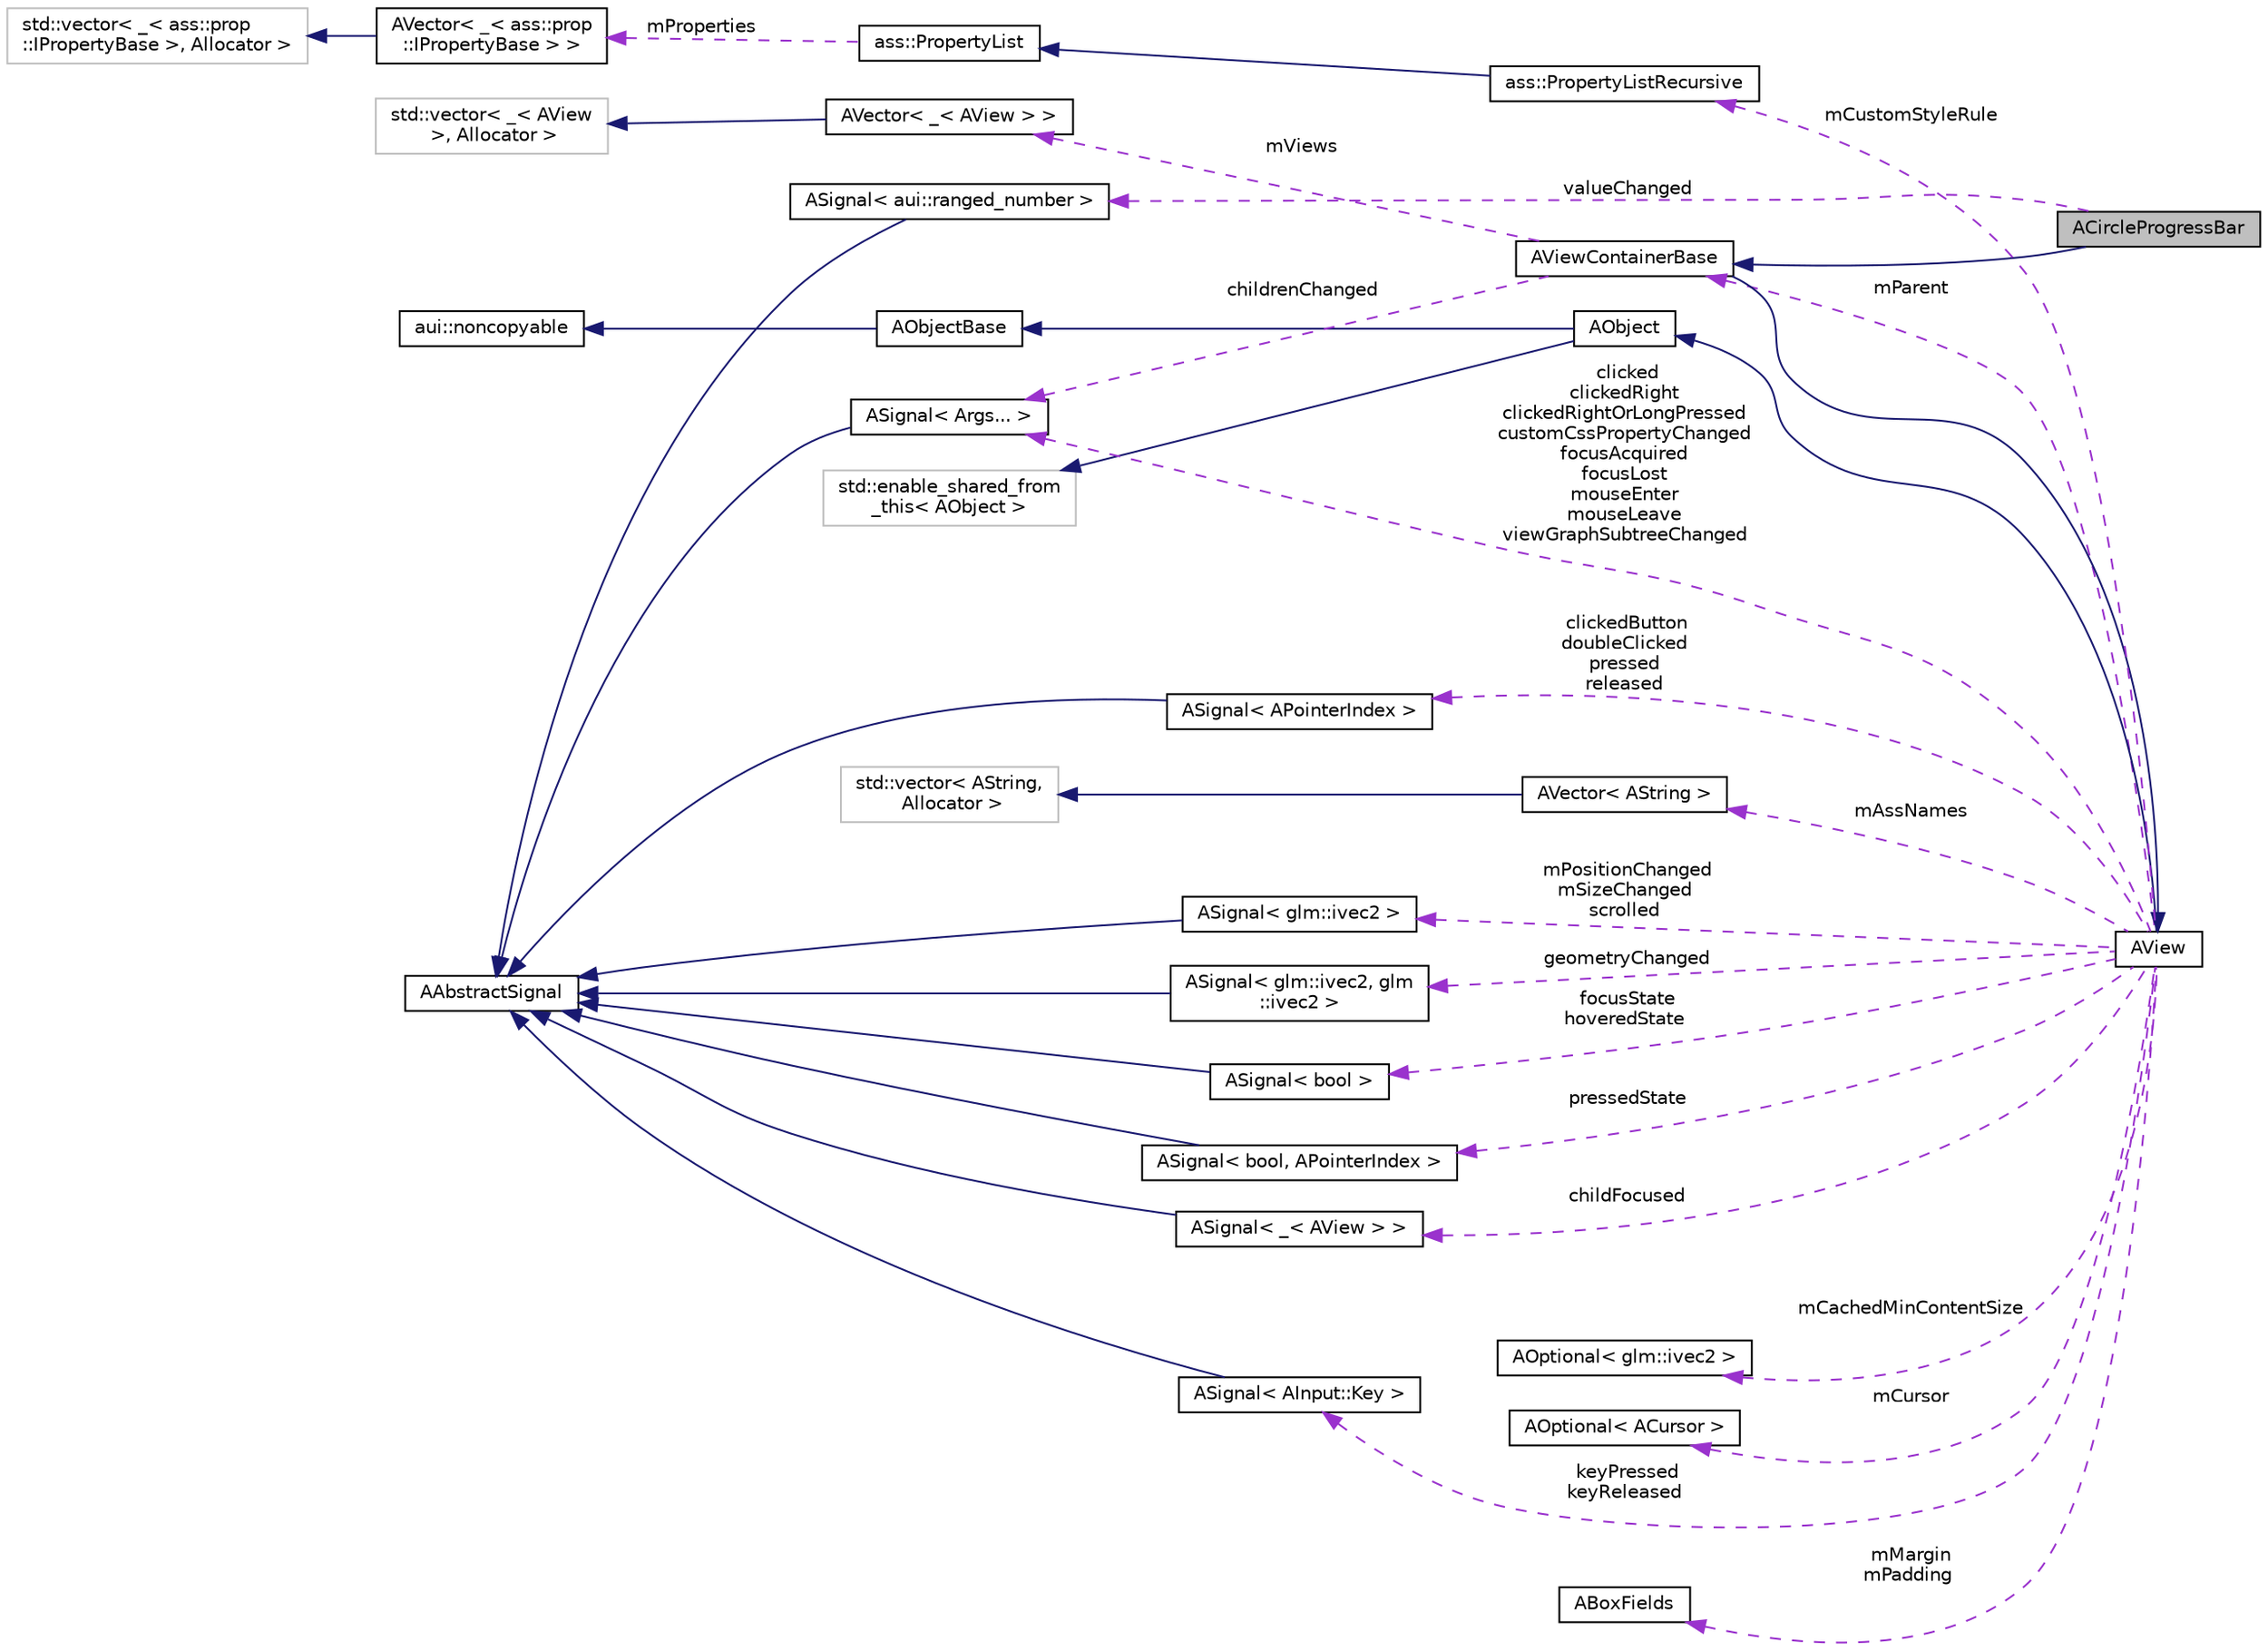digraph "ACircleProgressBar"
{
 // LATEX_PDF_SIZE
  edge [fontname="Helvetica",fontsize="10",labelfontname="Helvetica",labelfontsize="10"];
  node [fontname="Helvetica",fontsize="10",shape=record];
  rankdir="LR";
  Node1 [label="ACircleProgressBar",height=0.2,width=0.4,color="black", fillcolor="grey75", style="filled", fontcolor="black",tooltip="A circle-shaped progress bar."];
  Node2 -> Node1 [dir="back",color="midnightblue",fontsize="10",style="solid",fontname="Helvetica"];
  Node2 [label="AViewContainerBase",height=0.2,width=0.4,color="black", fillcolor="white", style="filled",URL="$classAViewContainerBase.html",tooltip="A view that represents a set of views."];
  Node3 -> Node2 [dir="back",color="midnightblue",fontsize="10",style="solid",fontname="Helvetica"];
  Node3 [label="AView",height=0.2,width=0.4,color="black", fillcolor="white", style="filled",URL="$classAView.html",tooltip="Base class of all UI objects."];
  Node4 -> Node3 [dir="back",color="midnightblue",fontsize="10",style="solid",fontname="Helvetica"];
  Node4 [label="AObject",height=0.2,width=0.4,color="black", fillcolor="white", style="filled",URL="$classAObject.html",tooltip="A base object class."];
  Node5 -> Node4 [dir="back",color="midnightblue",fontsize="10",style="solid",fontname="Helvetica"];
  Node5 [label="AObjectBase",height=0.2,width=0.4,color="black", fillcolor="white", style="filled",URL="$classAObjectBase.html",tooltip=" "];
  Node6 -> Node5 [dir="back",color="midnightblue",fontsize="10",style="solid",fontname="Helvetica"];
  Node6 [label="aui::noncopyable",height=0.2,width=0.4,color="black", fillcolor="white", style="filled",URL="$structaui_1_1noncopyable.html",tooltip="Forbids copy of your class."];
  Node7 -> Node4 [dir="back",color="midnightblue",fontsize="10",style="solid",fontname="Helvetica"];
  Node7 [label="std::enable_shared_from\l_this\< AObject \>",height=0.2,width=0.4,color="grey75", fillcolor="white", style="filled",tooltip=" "];
  Node2 -> Node3 [dir="back",color="darkorchid3",fontsize="10",style="dashed",label=" mParent" ,fontname="Helvetica"];
  Node8 -> Node3 [dir="back",color="darkorchid3",fontsize="10",style="dashed",label=" mAssNames" ,fontname="Helvetica"];
  Node8 [label="AVector\< AString \>",height=0.2,width=0.4,color="black", fillcolor="white", style="filled",URL="$classAVector.html",tooltip=" "];
  Node9 -> Node8 [dir="back",color="midnightblue",fontsize="10",style="solid",fontname="Helvetica"];
  Node9 [label="std::vector\< AString,\l Allocator \>",height=0.2,width=0.4,color="grey75", fillcolor="white", style="filled",tooltip=" "];
  Node10 -> Node3 [dir="back",color="darkorchid3",fontsize="10",style="dashed",label=" clicked\nclickedRight\nclickedRightOrLongPressed\ncustomCssPropertyChanged\nfocusAcquired\nfocusLost\nmouseEnter\nmouseLeave\nviewGraphSubtreeChanged" ,fontname="Helvetica"];
  Node10 [label="ASignal\< Args... \>",height=0.2,width=0.4,color="black", fillcolor="white", style="filled",URL="$classASignal.html",tooltip=" "];
  Node11 -> Node10 [dir="back",color="midnightblue",fontsize="10",style="solid",fontname="Helvetica"];
  Node11 [label="AAbstractSignal",height=0.2,width=0.4,color="black", fillcolor="white", style="filled",URL="$classAAbstractSignal.html",tooltip="Base class for signal."];
  Node12 -> Node3 [dir="back",color="darkorchid3",fontsize="10",style="dashed",label=" mCustomStyleRule" ,fontname="Helvetica"];
  Node12 [label="ass::PropertyListRecursive",height=0.2,width=0.4,color="black", fillcolor="white", style="filled",URL="$structass_1_1PropertyListRecursive.html",tooltip=" "];
  Node13 -> Node12 [dir="back",color="midnightblue",fontsize="10",style="solid",fontname="Helvetica"];
  Node13 [label="ass::PropertyList",height=0.2,width=0.4,color="black", fillcolor="white", style="filled",URL="$structass_1_1PropertyList.html",tooltip=" "];
  Node14 -> Node13 [dir="back",color="darkorchid3",fontsize="10",style="dashed",label=" mProperties" ,fontname="Helvetica"];
  Node14 [label="AVector\< _\< ass::prop\l::IPropertyBase \> \>",height=0.2,width=0.4,color="black", fillcolor="white", style="filled",URL="$classAVector.html",tooltip=" "];
  Node15 -> Node14 [dir="back",color="midnightblue",fontsize="10",style="solid",fontname="Helvetica"];
  Node15 [label="std::vector\< _\< ass::prop\l::IPropertyBase \>, Allocator \>",height=0.2,width=0.4,color="grey75", fillcolor="white", style="filled",tooltip=" "];
  Node16 -> Node3 [dir="back",color="darkorchid3",fontsize="10",style="dashed",label=" childFocused" ,fontname="Helvetica"];
  Node16 [label="ASignal\< _\< AView \> \>",height=0.2,width=0.4,color="black", fillcolor="white", style="filled",URL="$classASignal.html",tooltip=" "];
  Node11 -> Node16 [dir="back",color="midnightblue",fontsize="10",style="solid",fontname="Helvetica"];
  Node17 -> Node3 [dir="back",color="darkorchid3",fontsize="10",style="dashed",label=" keyPressed\nkeyReleased" ,fontname="Helvetica"];
  Node17 [label="ASignal\< AInput::Key \>",height=0.2,width=0.4,color="black", fillcolor="white", style="filled",URL="$classASignal.html",tooltip=" "];
  Node11 -> Node17 [dir="back",color="midnightblue",fontsize="10",style="solid",fontname="Helvetica"];
  Node18 -> Node3 [dir="back",color="darkorchid3",fontsize="10",style="dashed",label=" clickedButton\ndoubleClicked\npressed\nreleased" ,fontname="Helvetica"];
  Node18 [label="ASignal\< APointerIndex \>",height=0.2,width=0.4,color="black", fillcolor="white", style="filled",URL="$classASignal.html",tooltip=" "];
  Node11 -> Node18 [dir="back",color="midnightblue",fontsize="10",style="solid",fontname="Helvetica"];
  Node19 -> Node3 [dir="back",color="darkorchid3",fontsize="10",style="dashed",label=" geometryChanged" ,fontname="Helvetica"];
  Node19 [label="ASignal\< glm::ivec2, glm\l::ivec2 \>",height=0.2,width=0.4,color="black", fillcolor="white", style="filled",URL="$classASignal.html",tooltip=" "];
  Node11 -> Node19 [dir="back",color="midnightblue",fontsize="10",style="solid",fontname="Helvetica"];
  Node20 -> Node3 [dir="back",color="darkorchid3",fontsize="10",style="dashed",label=" mCachedMinContentSize" ,fontname="Helvetica"];
  Node20 [label="AOptional\< glm::ivec2 \>",height=0.2,width=0.4,color="black", fillcolor="white", style="filled",URL="$classAOptional.html",tooltip=" "];
  Node21 -> Node3 [dir="back",color="darkorchid3",fontsize="10",style="dashed",label=" mCursor" ,fontname="Helvetica"];
  Node21 [label="AOptional\< ACursor \>",height=0.2,width=0.4,color="black", fillcolor="white", style="filled",URL="$classAOptional.html",tooltip=" "];
  Node22 -> Node3 [dir="back",color="darkorchid3",fontsize="10",style="dashed",label=" mPositionChanged\nmSizeChanged\nscrolled" ,fontname="Helvetica"];
  Node22 [label="ASignal\< glm::ivec2 \>",height=0.2,width=0.4,color="black", fillcolor="white", style="filled",URL="$classASignal.html",tooltip=" "];
  Node11 -> Node22 [dir="back",color="midnightblue",fontsize="10",style="solid",fontname="Helvetica"];
  Node23 -> Node3 [dir="back",color="darkorchid3",fontsize="10",style="dashed",label=" mMargin\nmPadding" ,fontname="Helvetica"];
  Node23 [label="ABoxFields",height=0.2,width=0.4,color="black", fillcolor="white", style="filled",URL="$structABoxFields.html",tooltip="Represents a rectangle fields. Useful for margin and padding around AViews."];
  Node24 -> Node3 [dir="back",color="darkorchid3",fontsize="10",style="dashed",label=" focusState\nhoveredState" ,fontname="Helvetica"];
  Node24 [label="ASignal\< bool \>",height=0.2,width=0.4,color="black", fillcolor="white", style="filled",URL="$classASignal.html",tooltip=" "];
  Node11 -> Node24 [dir="back",color="midnightblue",fontsize="10",style="solid",fontname="Helvetica"];
  Node25 -> Node3 [dir="back",color="darkorchid3",fontsize="10",style="dashed",label=" pressedState" ,fontname="Helvetica"];
  Node25 [label="ASignal\< bool, APointerIndex \>",height=0.2,width=0.4,color="black", fillcolor="white", style="filled",URL="$classASignal.html",tooltip=" "];
  Node11 -> Node25 [dir="back",color="midnightblue",fontsize="10",style="solid",fontname="Helvetica"];
  Node10 -> Node2 [dir="back",color="darkorchid3",fontsize="10",style="dashed",label=" childrenChanged" ,fontname="Helvetica"];
  Node26 -> Node2 [dir="back",color="darkorchid3",fontsize="10",style="dashed",label=" mViews" ,fontname="Helvetica"];
  Node26 [label="AVector\< _\< AView \> \>",height=0.2,width=0.4,color="black", fillcolor="white", style="filled",URL="$classAVector.html",tooltip=" "];
  Node27 -> Node26 [dir="back",color="midnightblue",fontsize="10",style="solid",fontname="Helvetica"];
  Node27 [label="std::vector\< _\< AView\l \>, Allocator \>",height=0.2,width=0.4,color="grey75", fillcolor="white", style="filled",tooltip=" "];
  Node28 -> Node1 [dir="back",color="darkorchid3",fontsize="10",style="dashed",label=" valueChanged" ,fontname="Helvetica"];
  Node28 [label="ASignal\< aui::ranged_number \>",height=0.2,width=0.4,color="black", fillcolor="white", style="filled",URL="$classASignal.html",tooltip=" "];
  Node11 -> Node28 [dir="back",color="midnightblue",fontsize="10",style="solid",fontname="Helvetica"];
}
